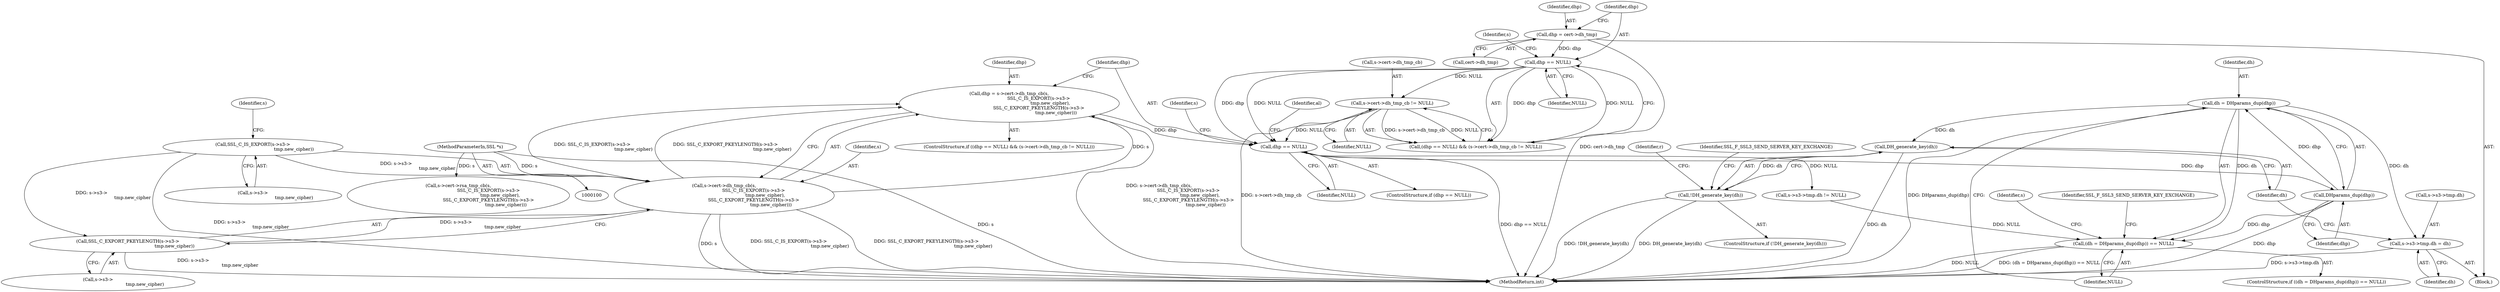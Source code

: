 digraph "0_openssl_c5b831f21d0d29d1e517d139d9d101763f60c9a2_1@pointer" {
"1000372" [label="(Call,dh = DHparams_dup(dhp))"];
"1000374" [label="(Call,DHparams_dup(dhp))"];
"1000344" [label="(Call,dhp == NULL)"];
"1000323" [label="(Call,dhp = s->cert->dh_tmp_cb(s,\n                                         SSL_C_IS_EXPORT(s->s3->\n                                                         tmp.new_cipher),\n                                         SSL_C_EXPORT_PKEYLENGTH(s->s3->\n                                                                 tmp.new_cipher)))"];
"1000325" [label="(Call,s->cert->dh_tmp_cb(s,\n                                         SSL_C_IS_EXPORT(s->s3->\n                                                         tmp.new_cipher),\n                                         SSL_C_EXPORT_PKEYLENGTH(s->s3->\n                                                                 tmp.new_cipher)))"];
"1000101" [label="(MethodParameterIn,SSL *s)"];
"1000327" [label="(Call,SSL_C_IS_EXPORT(s->s3->\n                                                         tmp.new_cipher))"];
"1000335" [label="(Call,SSL_C_EXPORT_PKEYLENGTH(s->s3->\n                                                                 tmp.new_cipher))"];
"1000313" [label="(Call,dhp == NULL)"];
"1000306" [label="(Call,dhp = cert->dh_tmp)"];
"1000316" [label="(Call,s->cert->dh_tmp_cb != NULL)"];
"1000371" [label="(Call,(dh = DHparams_dup(dhp)) == NULL)"];
"1000382" [label="(Call,s->s3->tmp.dh = dh)"];
"1000393" [label="(Call,DH_generate_key(dh))"];
"1000392" [label="(Call,!DH_generate_key(dh))"];
"1000327" [label="(Call,SSL_C_IS_EXPORT(s->s3->\n                                                         tmp.new_cipher))"];
"1000325" [label="(Call,s->cert->dh_tmp_cb(s,\n                                         SSL_C_IS_EXPORT(s->s3->\n                                                         tmp.new_cipher),\n                                         SSL_C_EXPORT_PKEYLENGTH(s->s3->\n                                                                 tmp.new_cipher)))"];
"1000326" [label="(Identifier,s)"];
"1000382" [label="(Call,s->s3->tmp.dh = dh)"];
"1000307" [label="(Identifier,dhp)"];
"1000370" [label="(ControlStructure,if ((dh = DHparams_dup(dhp)) == NULL))"];
"1000374" [label="(Call,DHparams_dup(dhp))"];
"1000349" [label="(Identifier,al)"];
"1000316" [label="(Call,s->cert->dh_tmp_cb != NULL)"];
"1000345" [label="(Identifier,dhp)"];
"1000315" [label="(Identifier,NULL)"];
"1000319" [label="(Identifier,s)"];
"1000311" [label="(ControlStructure,if ((dhp == NULL) && (s->cert->dh_tmp_cb != NULL)))"];
"1000314" [label="(Identifier,dhp)"];
"1000392" [label="(Call,!DH_generate_key(dh))"];
"1000335" [label="(Call,SSL_C_EXPORT_PKEYLENGTH(s->s3->\n                                                                 tmp.new_cipher))"];
"1000371" [label="(Call,(dh = DHparams_dup(dhp)) == NULL)"];
"1000360" [label="(Identifier,s)"];
"1000372" [label="(Call,dh = DHparams_dup(dhp))"];
"1000386" [label="(Identifier,s)"];
"1000373" [label="(Identifier,dh)"];
"1000323" [label="(Call,dhp = s->cert->dh_tmp_cb(s,\n                                         SSL_C_IS_EXPORT(s->s3->\n                                                         tmp.new_cipher),\n                                         SSL_C_EXPORT_PKEYLENGTH(s->s3->\n                                                                 tmp.new_cipher)))"];
"1000305" [label="(Block,)"];
"1000101" [label="(MethodParameterIn,SSL *s)"];
"1000308" [label="(Call,cert->dh_tmp)"];
"1000346" [label="(Identifier,NULL)"];
"1000390" [label="(Identifier,dh)"];
"1000312" [label="(Call,(dhp == NULL) && (s->cert->dh_tmp_cb != NULL))"];
"1000391" [label="(ControlStructure,if (!DH_generate_key(dh)))"];
"1000393" [label="(Call,DH_generate_key(dh))"];
"1000376" [label="(Identifier,NULL)"];
"1000375" [label="(Identifier,dhp)"];
"1000402" [label="(Identifier,r)"];
"1000344" [label="(Call,dhp == NULL)"];
"1000322" [label="(Identifier,NULL)"];
"1000470" [label="(MethodReturn,int)"];
"1000397" [label="(Identifier,SSL_F_SSL3_SEND_SERVER_KEY_EXCHANGE)"];
"1000228" [label="(Call,s->cert->rsa_tmp_cb(s,\n                                          SSL_C_IS_EXPORT(s->s3->\n                                                          tmp.new_cipher),\n                                          SSL_C_EXPORT_PKEYLENGTH(s->s3->\n                                                                  tmp.new_cipher)))"];
"1000383" [label="(Call,s->s3->tmp.dh)"];
"1000306" [label="(Call,dhp = cert->dh_tmp)"];
"1000343" [label="(ControlStructure,if (dhp == NULL))"];
"1000313" [label="(Call,dhp == NULL)"];
"1000317" [label="(Call,s->cert->dh_tmp_cb)"];
"1000356" [label="(Call,s->s3->tmp.dh != NULL)"];
"1000339" [label="(Identifier,s)"];
"1000336" [label="(Call,s->s3->\n                                                                 tmp.new_cipher)"];
"1000394" [label="(Identifier,dh)"];
"1000328" [label="(Call,s->s3->\n                                                         tmp.new_cipher)"];
"1000379" [label="(Identifier,SSL_F_SSL3_SEND_SERVER_KEY_EXCHANGE)"];
"1000324" [label="(Identifier,dhp)"];
"1000372" -> "1000371"  [label="AST: "];
"1000372" -> "1000374"  [label="CFG: "];
"1000373" -> "1000372"  [label="AST: "];
"1000374" -> "1000372"  [label="AST: "];
"1000376" -> "1000372"  [label="CFG: "];
"1000372" -> "1000470"  [label="DDG: DHparams_dup(dhp)"];
"1000372" -> "1000371"  [label="DDG: dh"];
"1000374" -> "1000372"  [label="DDG: dhp"];
"1000372" -> "1000382"  [label="DDG: dh"];
"1000372" -> "1000393"  [label="DDG: dh"];
"1000374" -> "1000375"  [label="CFG: "];
"1000375" -> "1000374"  [label="AST: "];
"1000374" -> "1000470"  [label="DDG: dhp"];
"1000374" -> "1000371"  [label="DDG: dhp"];
"1000344" -> "1000374"  [label="DDG: dhp"];
"1000344" -> "1000343"  [label="AST: "];
"1000344" -> "1000346"  [label="CFG: "];
"1000345" -> "1000344"  [label="AST: "];
"1000346" -> "1000344"  [label="AST: "];
"1000349" -> "1000344"  [label="CFG: "];
"1000360" -> "1000344"  [label="CFG: "];
"1000344" -> "1000470"  [label="DDG: dhp == NULL"];
"1000323" -> "1000344"  [label="DDG: dhp"];
"1000313" -> "1000344"  [label="DDG: dhp"];
"1000313" -> "1000344"  [label="DDG: NULL"];
"1000316" -> "1000344"  [label="DDG: NULL"];
"1000344" -> "1000356"  [label="DDG: NULL"];
"1000323" -> "1000311"  [label="AST: "];
"1000323" -> "1000325"  [label="CFG: "];
"1000324" -> "1000323"  [label="AST: "];
"1000325" -> "1000323"  [label="AST: "];
"1000345" -> "1000323"  [label="CFG: "];
"1000323" -> "1000470"  [label="DDG: s->cert->dh_tmp_cb(s,\n                                         SSL_C_IS_EXPORT(s->s3->\n                                                         tmp.new_cipher),\n                                         SSL_C_EXPORT_PKEYLENGTH(s->s3->\n                                                                 tmp.new_cipher))"];
"1000325" -> "1000323"  [label="DDG: s"];
"1000325" -> "1000323"  [label="DDG: SSL_C_IS_EXPORT(s->s3->\n                                                         tmp.new_cipher)"];
"1000325" -> "1000323"  [label="DDG: SSL_C_EXPORT_PKEYLENGTH(s->s3->\n                                                                 tmp.new_cipher)"];
"1000325" -> "1000335"  [label="CFG: "];
"1000326" -> "1000325"  [label="AST: "];
"1000327" -> "1000325"  [label="AST: "];
"1000335" -> "1000325"  [label="AST: "];
"1000325" -> "1000470"  [label="DDG: s"];
"1000325" -> "1000470"  [label="DDG: SSL_C_IS_EXPORT(s->s3->\n                                                         tmp.new_cipher)"];
"1000325" -> "1000470"  [label="DDG: SSL_C_EXPORT_PKEYLENGTH(s->s3->\n                                                                 tmp.new_cipher)"];
"1000101" -> "1000325"  [label="DDG: s"];
"1000327" -> "1000325"  [label="DDG: s->s3->\n                                                         tmp.new_cipher"];
"1000335" -> "1000325"  [label="DDG: s->s3->\n                                                                 tmp.new_cipher"];
"1000101" -> "1000100"  [label="AST: "];
"1000101" -> "1000470"  [label="DDG: s"];
"1000101" -> "1000228"  [label="DDG: s"];
"1000327" -> "1000328"  [label="CFG: "];
"1000328" -> "1000327"  [label="AST: "];
"1000339" -> "1000327"  [label="CFG: "];
"1000327" -> "1000470"  [label="DDG: s->s3->\n                                                         tmp.new_cipher"];
"1000327" -> "1000335"  [label="DDG: s->s3->\n                                                         tmp.new_cipher"];
"1000335" -> "1000336"  [label="CFG: "];
"1000336" -> "1000335"  [label="AST: "];
"1000335" -> "1000470"  [label="DDG: s->s3->\n                                                                 tmp.new_cipher"];
"1000313" -> "1000312"  [label="AST: "];
"1000313" -> "1000315"  [label="CFG: "];
"1000314" -> "1000313"  [label="AST: "];
"1000315" -> "1000313"  [label="AST: "];
"1000319" -> "1000313"  [label="CFG: "];
"1000312" -> "1000313"  [label="CFG: "];
"1000313" -> "1000312"  [label="DDG: dhp"];
"1000313" -> "1000312"  [label="DDG: NULL"];
"1000306" -> "1000313"  [label="DDG: dhp"];
"1000313" -> "1000316"  [label="DDG: NULL"];
"1000306" -> "1000305"  [label="AST: "];
"1000306" -> "1000308"  [label="CFG: "];
"1000307" -> "1000306"  [label="AST: "];
"1000308" -> "1000306"  [label="AST: "];
"1000314" -> "1000306"  [label="CFG: "];
"1000306" -> "1000470"  [label="DDG: cert->dh_tmp"];
"1000316" -> "1000312"  [label="AST: "];
"1000316" -> "1000322"  [label="CFG: "];
"1000317" -> "1000316"  [label="AST: "];
"1000322" -> "1000316"  [label="AST: "];
"1000312" -> "1000316"  [label="CFG: "];
"1000316" -> "1000470"  [label="DDG: s->cert->dh_tmp_cb"];
"1000316" -> "1000312"  [label="DDG: s->cert->dh_tmp_cb"];
"1000316" -> "1000312"  [label="DDG: NULL"];
"1000371" -> "1000370"  [label="AST: "];
"1000371" -> "1000376"  [label="CFG: "];
"1000376" -> "1000371"  [label="AST: "];
"1000379" -> "1000371"  [label="CFG: "];
"1000386" -> "1000371"  [label="CFG: "];
"1000371" -> "1000470"  [label="DDG: NULL"];
"1000371" -> "1000470"  [label="DDG: (dh = DHparams_dup(dhp)) == NULL"];
"1000356" -> "1000371"  [label="DDG: NULL"];
"1000382" -> "1000305"  [label="AST: "];
"1000382" -> "1000390"  [label="CFG: "];
"1000383" -> "1000382"  [label="AST: "];
"1000390" -> "1000382"  [label="AST: "];
"1000394" -> "1000382"  [label="CFG: "];
"1000382" -> "1000470"  [label="DDG: s->s3->tmp.dh"];
"1000393" -> "1000392"  [label="AST: "];
"1000393" -> "1000394"  [label="CFG: "];
"1000394" -> "1000393"  [label="AST: "];
"1000392" -> "1000393"  [label="CFG: "];
"1000393" -> "1000470"  [label="DDG: dh"];
"1000393" -> "1000392"  [label="DDG: dh"];
"1000392" -> "1000391"  [label="AST: "];
"1000397" -> "1000392"  [label="CFG: "];
"1000402" -> "1000392"  [label="CFG: "];
"1000392" -> "1000470"  [label="DDG: !DH_generate_key(dh)"];
"1000392" -> "1000470"  [label="DDG: DH_generate_key(dh)"];
}
